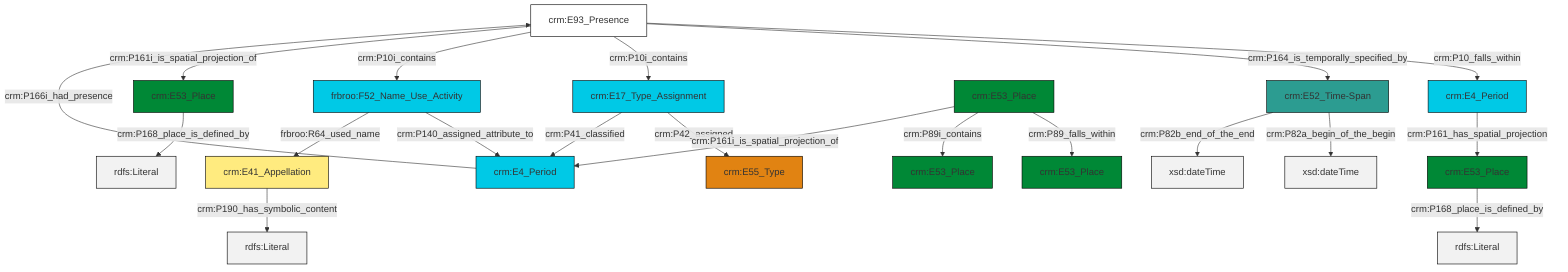 graph TD
classDef Literal fill:#f2f2f2,stroke:#000000;
classDef CRM_Entity fill:#FFFFFF,stroke:#000000;
classDef Temporal_Entity fill:#00C9E6, stroke:#000000;
classDef Type fill:#E18312, stroke:#000000;
classDef Time-Span fill:#2C9C91, stroke:#000000;
classDef Appellation fill:#FFEB7F, stroke:#000000;
classDef Place fill:#008836, stroke:#000000;
classDef Persistent_Item fill:#B266B2, stroke:#000000;
classDef Conceptual_Object fill:#FFD700, stroke:#000000;
classDef Physical_Thing fill:#D2B48C, stroke:#000000;
classDef Actor fill:#f58aad, stroke:#000000;
classDef PC_Classes fill:#4ce600, stroke:#000000;
classDef Multi fill:#cccccc,stroke:#000000;

4["crm:E93_Presence"]:::CRM_Entity -->|crm:P10_falls_within| 5["crm:E4_Period"]:::Temporal_Entity
6["crm:E17_Type_Assignment"]:::Temporal_Entity -->|crm:P42_assigned| 2["crm:E55_Type"]:::Type
11["crm:E53_Place"]:::Place -->|crm:P89_falls_within| 12["crm:E53_Place"]:::Place
5["crm:E4_Period"]:::Temporal_Entity -->|crm:P161_has_spatial_projection| 0["crm:E53_Place"]:::Place
13["crm:E4_Period"]:::Temporal_Entity -->|crm:P166i_had_presence| 4["crm:E93_Presence"]:::CRM_Entity
9["crm:E53_Place"]:::Place -->|crm:P168_place_is_defined_by| 15[rdfs:Literal]:::Literal
11["crm:E53_Place"]:::Place -->|crm:P89i_contains| 16["crm:E53_Place"]:::Place
4["crm:E93_Presence"]:::CRM_Entity -->|crm:P164_is_temporally_specified_by| 18["crm:E52_Time-Span"]:::Time-Span
18["crm:E52_Time-Span"]:::Time-Span -->|crm:P82a_begin_of_the_begin| 19[xsd:dateTime]:::Literal
11["crm:E53_Place"]:::Place -->|crm:P161i_is_spatial_projection_of| 13["crm:E4_Period"]:::Temporal_Entity
4["crm:E93_Presence"]:::CRM_Entity -->|crm:P10i_contains| 6["crm:E17_Type_Assignment"]:::Temporal_Entity
4["crm:E93_Presence"]:::CRM_Entity -->|crm:P10i_contains| 7["frbroo:F52_Name_Use_Activity"]:::Temporal_Entity
7["frbroo:F52_Name_Use_Activity"]:::Temporal_Entity -->|crm:P140_assigned_attribute_to| 13["crm:E4_Period"]:::Temporal_Entity
4["crm:E93_Presence"]:::CRM_Entity -->|crm:P161i_is_spatial_projection_of| 9["crm:E53_Place"]:::Place
23["crm:E41_Appellation"]:::Appellation -->|crm:P190_has_symbolic_content| 24[rdfs:Literal]:::Literal
18["crm:E52_Time-Span"]:::Time-Span -->|crm:P82b_end_of_the_end| 26[xsd:dateTime]:::Literal
6["crm:E17_Type_Assignment"]:::Temporal_Entity -->|crm:P41_classified| 13["crm:E4_Period"]:::Temporal_Entity
0["crm:E53_Place"]:::Place -->|crm:P168_place_is_defined_by| 28[rdfs:Literal]:::Literal
7["frbroo:F52_Name_Use_Activity"]:::Temporal_Entity -->|frbroo:R64_used_name| 23["crm:E41_Appellation"]:::Appellation
